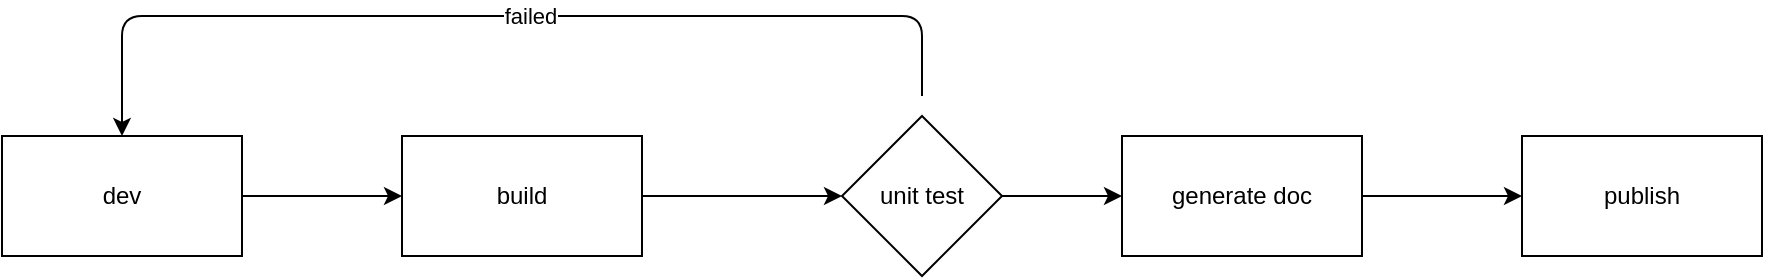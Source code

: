 <mxfile version="15.3.1" type="github"><diagram id="lnWqC9JyqL0vmah8wamm" name="Page-1"><mxGraphModel dx="2253" dy="794" grid="1" gridSize="10" guides="1" tooltips="1" connect="1" arrows="1" fold="1" page="1" pageScale="1" pageWidth="827" pageHeight="1169" math="0" shadow="0"><root><mxCell id="0"/><mxCell id="1" parent="0"/><mxCell id="nrFQmNUWV05_7dvpCzQ0-6" value="" style="edgeStyle=orthogonalEdgeStyle;rounded=0;orthogonalLoop=1;jettySize=auto;html=1;" edge="1" parent="1" source="nrFQmNUWV05_7dvpCzQ0-4" target="nrFQmNUWV05_7dvpCzQ0-5"><mxGeometry relative="1" as="geometry"/></mxCell><mxCell id="nrFQmNUWV05_7dvpCzQ0-4" value="dev" style="rounded=0;whiteSpace=wrap;html=1;" vertex="1" parent="1"><mxGeometry x="-240" y="320" width="120" height="60" as="geometry"/></mxCell><mxCell id="nrFQmNUWV05_7dvpCzQ0-8" value="" style="edgeStyle=orthogonalEdgeStyle;rounded=0;orthogonalLoop=1;jettySize=auto;html=1;" edge="1" parent="1" source="nrFQmNUWV05_7dvpCzQ0-5" target="nrFQmNUWV05_7dvpCzQ0-7"><mxGeometry relative="1" as="geometry"/></mxCell><mxCell id="nrFQmNUWV05_7dvpCzQ0-5" value="build" style="rounded=0;whiteSpace=wrap;html=1;" vertex="1" parent="1"><mxGeometry x="-40" y="320" width="120" height="60" as="geometry"/></mxCell><mxCell id="nrFQmNUWV05_7dvpCzQ0-14" value="" style="edgeStyle=orthogonalEdgeStyle;rounded=0;orthogonalLoop=1;jettySize=auto;html=1;" edge="1" parent="1" source="nrFQmNUWV05_7dvpCzQ0-7" target="nrFQmNUWV05_7dvpCzQ0-13"><mxGeometry relative="1" as="geometry"/></mxCell><mxCell id="nrFQmNUWV05_7dvpCzQ0-7" value="unit test" style="rhombus;whiteSpace=wrap;html=1;rounded=0;" vertex="1" parent="1"><mxGeometry x="180" y="310" width="80" height="80" as="geometry"/></mxCell><mxCell id="nrFQmNUWV05_7dvpCzQ0-11" value="" style="endArrow=classic;html=1;entryX=0.5;entryY=0;entryDx=0;entryDy=0;" edge="1" parent="1" target="nrFQmNUWV05_7dvpCzQ0-4"><mxGeometry width="50" height="50" relative="1" as="geometry"><mxPoint x="220" y="300" as="sourcePoint"/><mxPoint x="230" y="220" as="targetPoint"/><Array as="points"><mxPoint x="220" y="260"/><mxPoint x="-180" y="260"/></Array></mxGeometry></mxCell><mxCell id="nrFQmNUWV05_7dvpCzQ0-12" value="failed" style="edgeLabel;html=1;align=center;verticalAlign=middle;resizable=0;points=[];" vertex="1" connectable="0" parent="nrFQmNUWV05_7dvpCzQ0-11"><mxGeometry x="-0.056" relative="1" as="geometry"><mxPoint as="offset"/></mxGeometry></mxCell><mxCell id="nrFQmNUWV05_7dvpCzQ0-16" value="" style="edgeStyle=orthogonalEdgeStyle;rounded=0;orthogonalLoop=1;jettySize=auto;html=1;" edge="1" parent="1" source="nrFQmNUWV05_7dvpCzQ0-13" target="nrFQmNUWV05_7dvpCzQ0-15"><mxGeometry relative="1" as="geometry"/></mxCell><mxCell id="nrFQmNUWV05_7dvpCzQ0-13" value="generate doc" style="whiteSpace=wrap;html=1;rounded=0;" vertex="1" parent="1"><mxGeometry x="320" y="320" width="120" height="60" as="geometry"/></mxCell><mxCell id="nrFQmNUWV05_7dvpCzQ0-15" value="publish" style="whiteSpace=wrap;html=1;rounded=0;" vertex="1" parent="1"><mxGeometry x="520" y="320" width="120" height="60" as="geometry"/></mxCell></root></mxGraphModel></diagram></mxfile>
